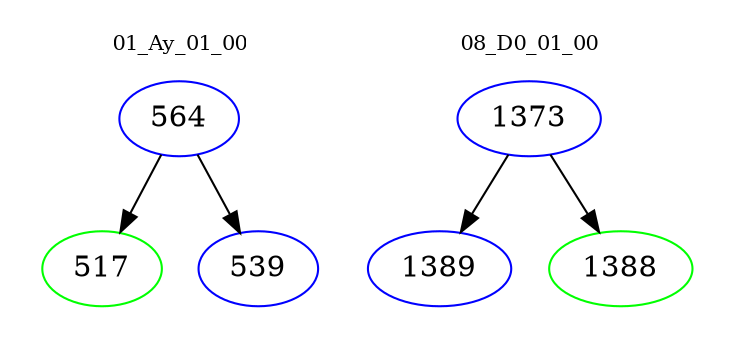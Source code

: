 digraph{
subgraph cluster_0 {
color = white
label = "01_Ay_01_00";
fontsize=10;
T0_564 [label="564", color="blue"]
T0_564 -> T0_517 [color="black"]
T0_517 [label="517", color="green"]
T0_564 -> T0_539 [color="black"]
T0_539 [label="539", color="blue"]
}
subgraph cluster_1 {
color = white
label = "08_D0_01_00";
fontsize=10;
T1_1373 [label="1373", color="blue"]
T1_1373 -> T1_1389 [color="black"]
T1_1389 [label="1389", color="blue"]
T1_1373 -> T1_1388 [color="black"]
T1_1388 [label="1388", color="green"]
}
}
